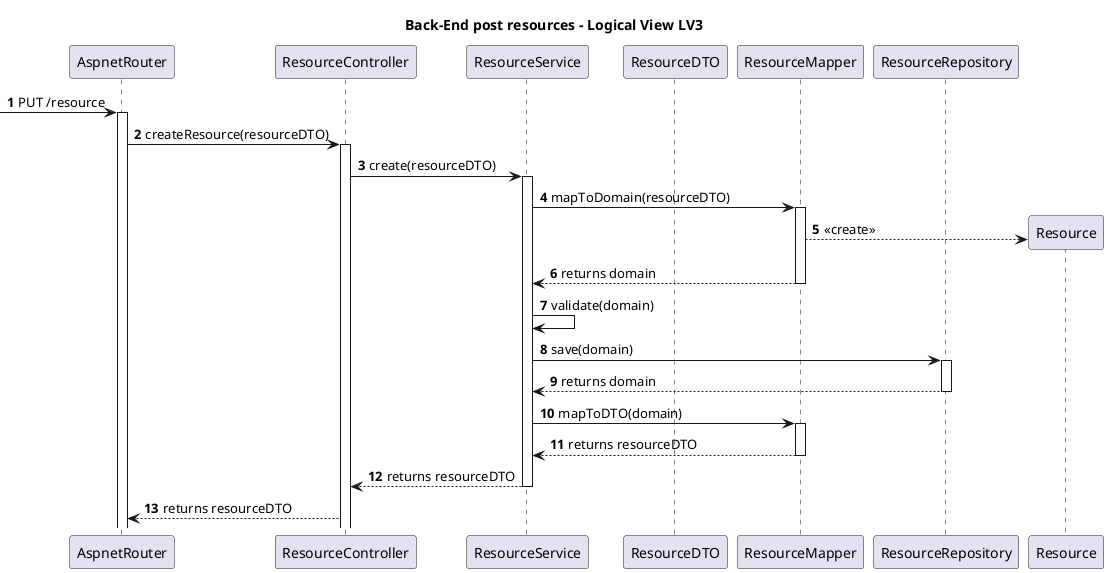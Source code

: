 @startuml
autonumber
skinparam packageStyle rect

title Back-End post resources - Logical View LV3

participant AspnetRouter as router
participant ResourceController as ctrl
participant ResourceService as service
participant ResourceDTO as dto
participant ResourceMapper as mapper
participant ResourceRepository as repo
participant Resource as domain

-> router: PUT /resource
activate router
router -> ctrl: createResource(resourceDTO)
activate ctrl
ctrl -> service: create(resourceDTO)
activate service
service -> mapper: mapToDomain(resourceDTO)
activate mapper
mapper --> domain** : <<create>>
mapper --> service : returns domain
deactivate mapper
service -> service: validate(domain)
service -> repo: save(domain)
activate repo
repo --> service : returns domain
deactivate repo
service -> mapper: mapToDTO(domain)
activate mapper
mapper --> service : returns resourceDTO
deactivate mapper
service --> ctrl : returns resourceDTO
deactivate service
ctrl --> router : returns resourceDTO




@enduml
